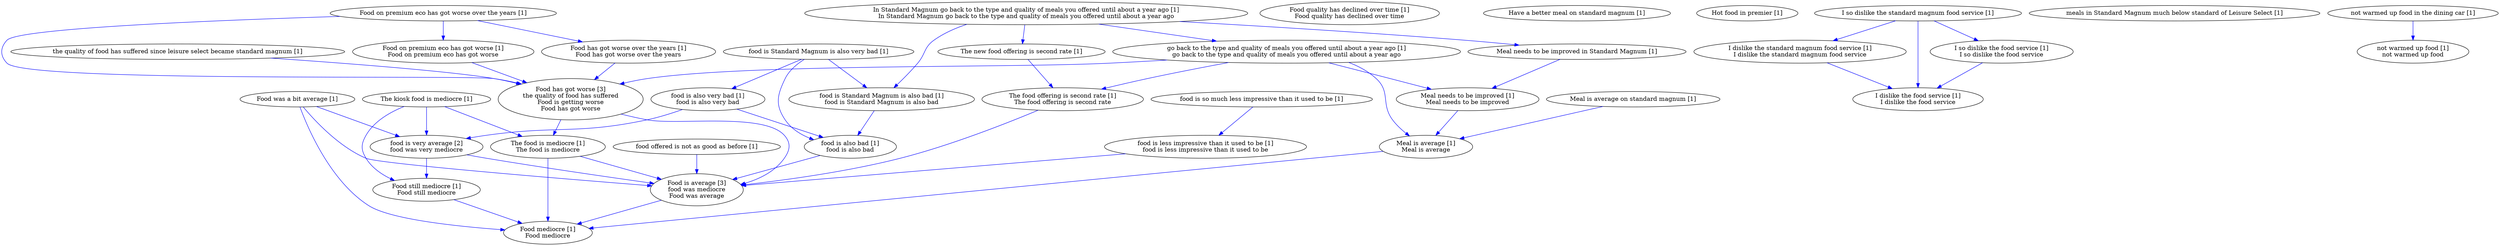 digraph collapsedGraph {
"food is very average [2]\nfood was very mediocre""Food has got worse [3]\nthe quality of food has suffered\nFood is getting worse\nFood has got worse""Food is average [3]\nfood was mediocre\nFood was average""Food still mediocre [1]\nFood still mediocre""Food mediocre [1]\nFood mediocre""Food quality has declined over time [1]\nFood quality has declined over time""Food on premium eco has got worse over the years [1]""Food on premium eco has got worse [1]\nFood on premium eco has got worse""Food has got worse over the years [1]\nFood has got worse over the years""Food was a bit average [1]""Have a better meal on standard magnum [1]""Hot food in premier [1]""I so dislike the standard magnum food service [1]""I dislike the standard magnum food service [1]\nI dislike the standard magnum food service""I dislike the food service [1]\nI dislike the food service""I so dislike the food service [1]\nI so dislike the food service""In Standard Magnum go back to the type and quality of meals you offered until about a year ago [1]\nIn Standard Magnum go back to the type and quality of meals you offered until about a year ago""go back to the type and quality of meals you offered until about a year ago [1]\ngo back to the type and quality of meals you offered until about a year ago""Meal is average on standard magnum [1]""Meal is average [1]\nMeal is average""Meal needs to be improved in Standard Magnum [1]""Meal needs to be improved [1]\nMeal needs to be improved""The kiosk food is mediocre [1]""The food is mediocre [1]\nThe food is mediocre""The new food offering is second rate [1]""The food offering is second rate [1]\nThe food offering is second rate""food is Standard Magnum is also very bad [1]""food is Standard Magnum is also bad [1]\nfood is Standard Magnum is also bad""food is also bad [1]\nfood is also bad""food is also very bad [1]\nfood is also very bad""food is so much less impressive than it used to be [1]""food is less impressive than it used to be [1]\nfood is less impressive than it used to be""food offered is not as good as before [1]""meals in Standard Magnum much below standard of Leisure Select [1]""not warmed up food in the dining car [1]""not warmed up food [1]\nnot warmed up food""the quality of food has suffered since leisure select became standard magnum [1]""Food still mediocre [1]\nFood still mediocre" -> "Food mediocre [1]\nFood mediocre" [color=blue]
"Food is average [3]\nfood was mediocre\nFood was average" -> "Food mediocre [1]\nFood mediocre" [color=blue]
"Food on premium eco has got worse over the years [1]" -> "Food on premium eco has got worse [1]\nFood on premium eco has got worse" [color=blue]
"Food on premium eco has got worse [1]\nFood on premium eco has got worse" -> "Food has got worse [3]\nthe quality of food has suffered\nFood is getting worse\nFood has got worse" [color=blue]
"Food on premium eco has got worse over the years [1]" -> "Food has got worse over the years [1]\nFood has got worse over the years" [color=blue]
"Food has got worse over the years [1]\nFood has got worse over the years" -> "Food has got worse [3]\nthe quality of food has suffered\nFood is getting worse\nFood has got worse" [color=blue]
"Food on premium eco has got worse over the years [1]" -> "Food has got worse [3]\nthe quality of food has suffered\nFood is getting worse\nFood has got worse" [color=blue]
"Food was a bit average [1]" -> "Food is average [3]\nfood was mediocre\nFood was average" [color=blue]
"Food was a bit average [1]" -> "Food mediocre [1]\nFood mediocre" [color=blue]
"I so dislike the standard magnum food service [1]" -> "I dislike the standard magnum food service [1]\nI dislike the standard magnum food service" [color=blue]
"I dislike the standard magnum food service [1]\nI dislike the standard magnum food service" -> "I dislike the food service [1]\nI dislike the food service" [color=blue]
"I so dislike the standard magnum food service [1]" -> "I so dislike the food service [1]\nI so dislike the food service" [color=blue]
"I so dislike the food service [1]\nI so dislike the food service" -> "I dislike the food service [1]\nI dislike the food service" [color=blue]
"I so dislike the standard magnum food service [1]" -> "I dislike the food service [1]\nI dislike the food service" [color=blue]
"In Standard Magnum go back to the type and quality of meals you offered until about a year ago [1]\nIn Standard Magnum go back to the type and quality of meals you offered until about a year ago" -> "go back to the type and quality of meals you offered until about a year ago [1]\ngo back to the type and quality of meals you offered until about a year ago" [color=blue]
"go back to the type and quality of meals you offered until about a year ago [1]\ngo back to the type and quality of meals you offered until about a year ago" -> "Food has got worse [3]\nthe quality of food has suffered\nFood is getting worse\nFood has got worse" [color=blue]
"Meal is average on standard magnum [1]" -> "Meal is average [1]\nMeal is average" [color=blue]
"go back to the type and quality of meals you offered until about a year ago [1]\ngo back to the type and quality of meals you offered until about a year ago" -> "Meal is average [1]\nMeal is average" [color=blue]
"Meal is average [1]\nMeal is average" -> "Food mediocre [1]\nFood mediocre" [color=blue]
"Meal needs to be improved in Standard Magnum [1]" -> "Meal needs to be improved [1]\nMeal needs to be improved" [color=blue]
"go back to the type and quality of meals you offered until about a year ago [1]\ngo back to the type and quality of meals you offered until about a year ago" -> "Meal needs to be improved [1]\nMeal needs to be improved" [color=blue]
"In Standard Magnum go back to the type and quality of meals you offered until about a year ago [1]\nIn Standard Magnum go back to the type and quality of meals you offered until about a year ago" -> "Meal needs to be improved in Standard Magnum [1]" [color=blue]
"Meal needs to be improved [1]\nMeal needs to be improved" -> "Meal is average [1]\nMeal is average" [color=blue]
"The kiosk food is mediocre [1]" -> "The food is mediocre [1]\nThe food is mediocre" [color=blue]
"The food is mediocre [1]\nThe food is mediocre" -> "Food is average [3]\nfood was mediocre\nFood was average" [color=blue]
"The food is mediocre [1]\nThe food is mediocre" -> "Food mediocre [1]\nFood mediocre" [color=blue]
"The kiosk food is mediocre [1]" -> "Food still mediocre [1]\nFood still mediocre" [color=blue]
"The new food offering is second rate [1]" -> "The food offering is second rate [1]\nThe food offering is second rate" [color=blue]
"go back to the type and quality of meals you offered until about a year ago [1]\ngo back to the type and quality of meals you offered until about a year ago" -> "The food offering is second rate [1]\nThe food offering is second rate" [color=blue]
"In Standard Magnum go back to the type and quality of meals you offered until about a year ago [1]\nIn Standard Magnum go back to the type and quality of meals you offered until about a year ago" -> "The new food offering is second rate [1]" [color=blue]
"The food offering is second rate [1]\nThe food offering is second rate" -> "Food is average [3]\nfood was mediocre\nFood was average" [color=blue]
"food is Standard Magnum is also very bad [1]" -> "food is Standard Magnum is also bad [1]\nfood is Standard Magnum is also bad" [color=blue]
"food is Standard Magnum is also bad [1]\nfood is Standard Magnum is also bad" -> "food is also bad [1]\nfood is also bad" [color=blue]
"food is Standard Magnum is also very bad [1]" -> "food is also very bad [1]\nfood is also very bad" [color=blue]
"food is also very bad [1]\nfood is also very bad" -> "food is also bad [1]\nfood is also bad" [color=blue]
"food is Standard Magnum is also very bad [1]" -> "food is also bad [1]\nfood is also bad" [color=blue]
"food is also bad [1]\nfood is also bad" -> "Food is average [3]\nfood was mediocre\nFood was average" [color=blue]
"In Standard Magnum go back to the type and quality of meals you offered until about a year ago [1]\nIn Standard Magnum go back to the type and quality of meals you offered until about a year ago" -> "food is Standard Magnum is also bad [1]\nfood is Standard Magnum is also bad" [color=blue]
"food is so much less impressive than it used to be [1]" -> "food is less impressive than it used to be [1]\nfood is less impressive than it used to be" [color=blue]
"food is less impressive than it used to be [1]\nfood is less impressive than it used to be" -> "Food is average [3]\nfood was mediocre\nFood was average" [color=blue]
"food is very average [2]\nfood was very mediocre" -> "Food is average [3]\nfood was mediocre\nFood was average" [color=blue]
"food offered is not as good as before [1]" -> "Food is average [3]\nfood was mediocre\nFood was average" [color=blue]
"food is also very bad [1]\nfood is also very bad" -> "food is very average [2]\nfood was very mediocre" [color=blue]
"The kiosk food is mediocre [1]" -> "food is very average [2]\nfood was very mediocre" [color=blue]
"Food was a bit average [1]" -> "food is very average [2]\nfood was very mediocre" [color=blue]
"food is very average [2]\nfood was very mediocre" -> "Food still mediocre [1]\nFood still mediocre" [color=blue]
"not warmed up food in the dining car [1]" -> "not warmed up food [1]\nnot warmed up food" [color=blue]
"the quality of food has suffered since leisure select became standard magnum [1]" -> "Food has got worse [3]\nthe quality of food has suffered\nFood is getting worse\nFood has got worse" [color=blue]
"Food has got worse [3]\nthe quality of food has suffered\nFood is getting worse\nFood has got worse" -> "Food is average [3]\nfood was mediocre\nFood was average" [color=blue]
"Food has got worse [3]\nthe quality of food has suffered\nFood is getting worse\nFood has got worse" -> "The food is mediocre [1]\nThe food is mediocre" [color=blue]
}